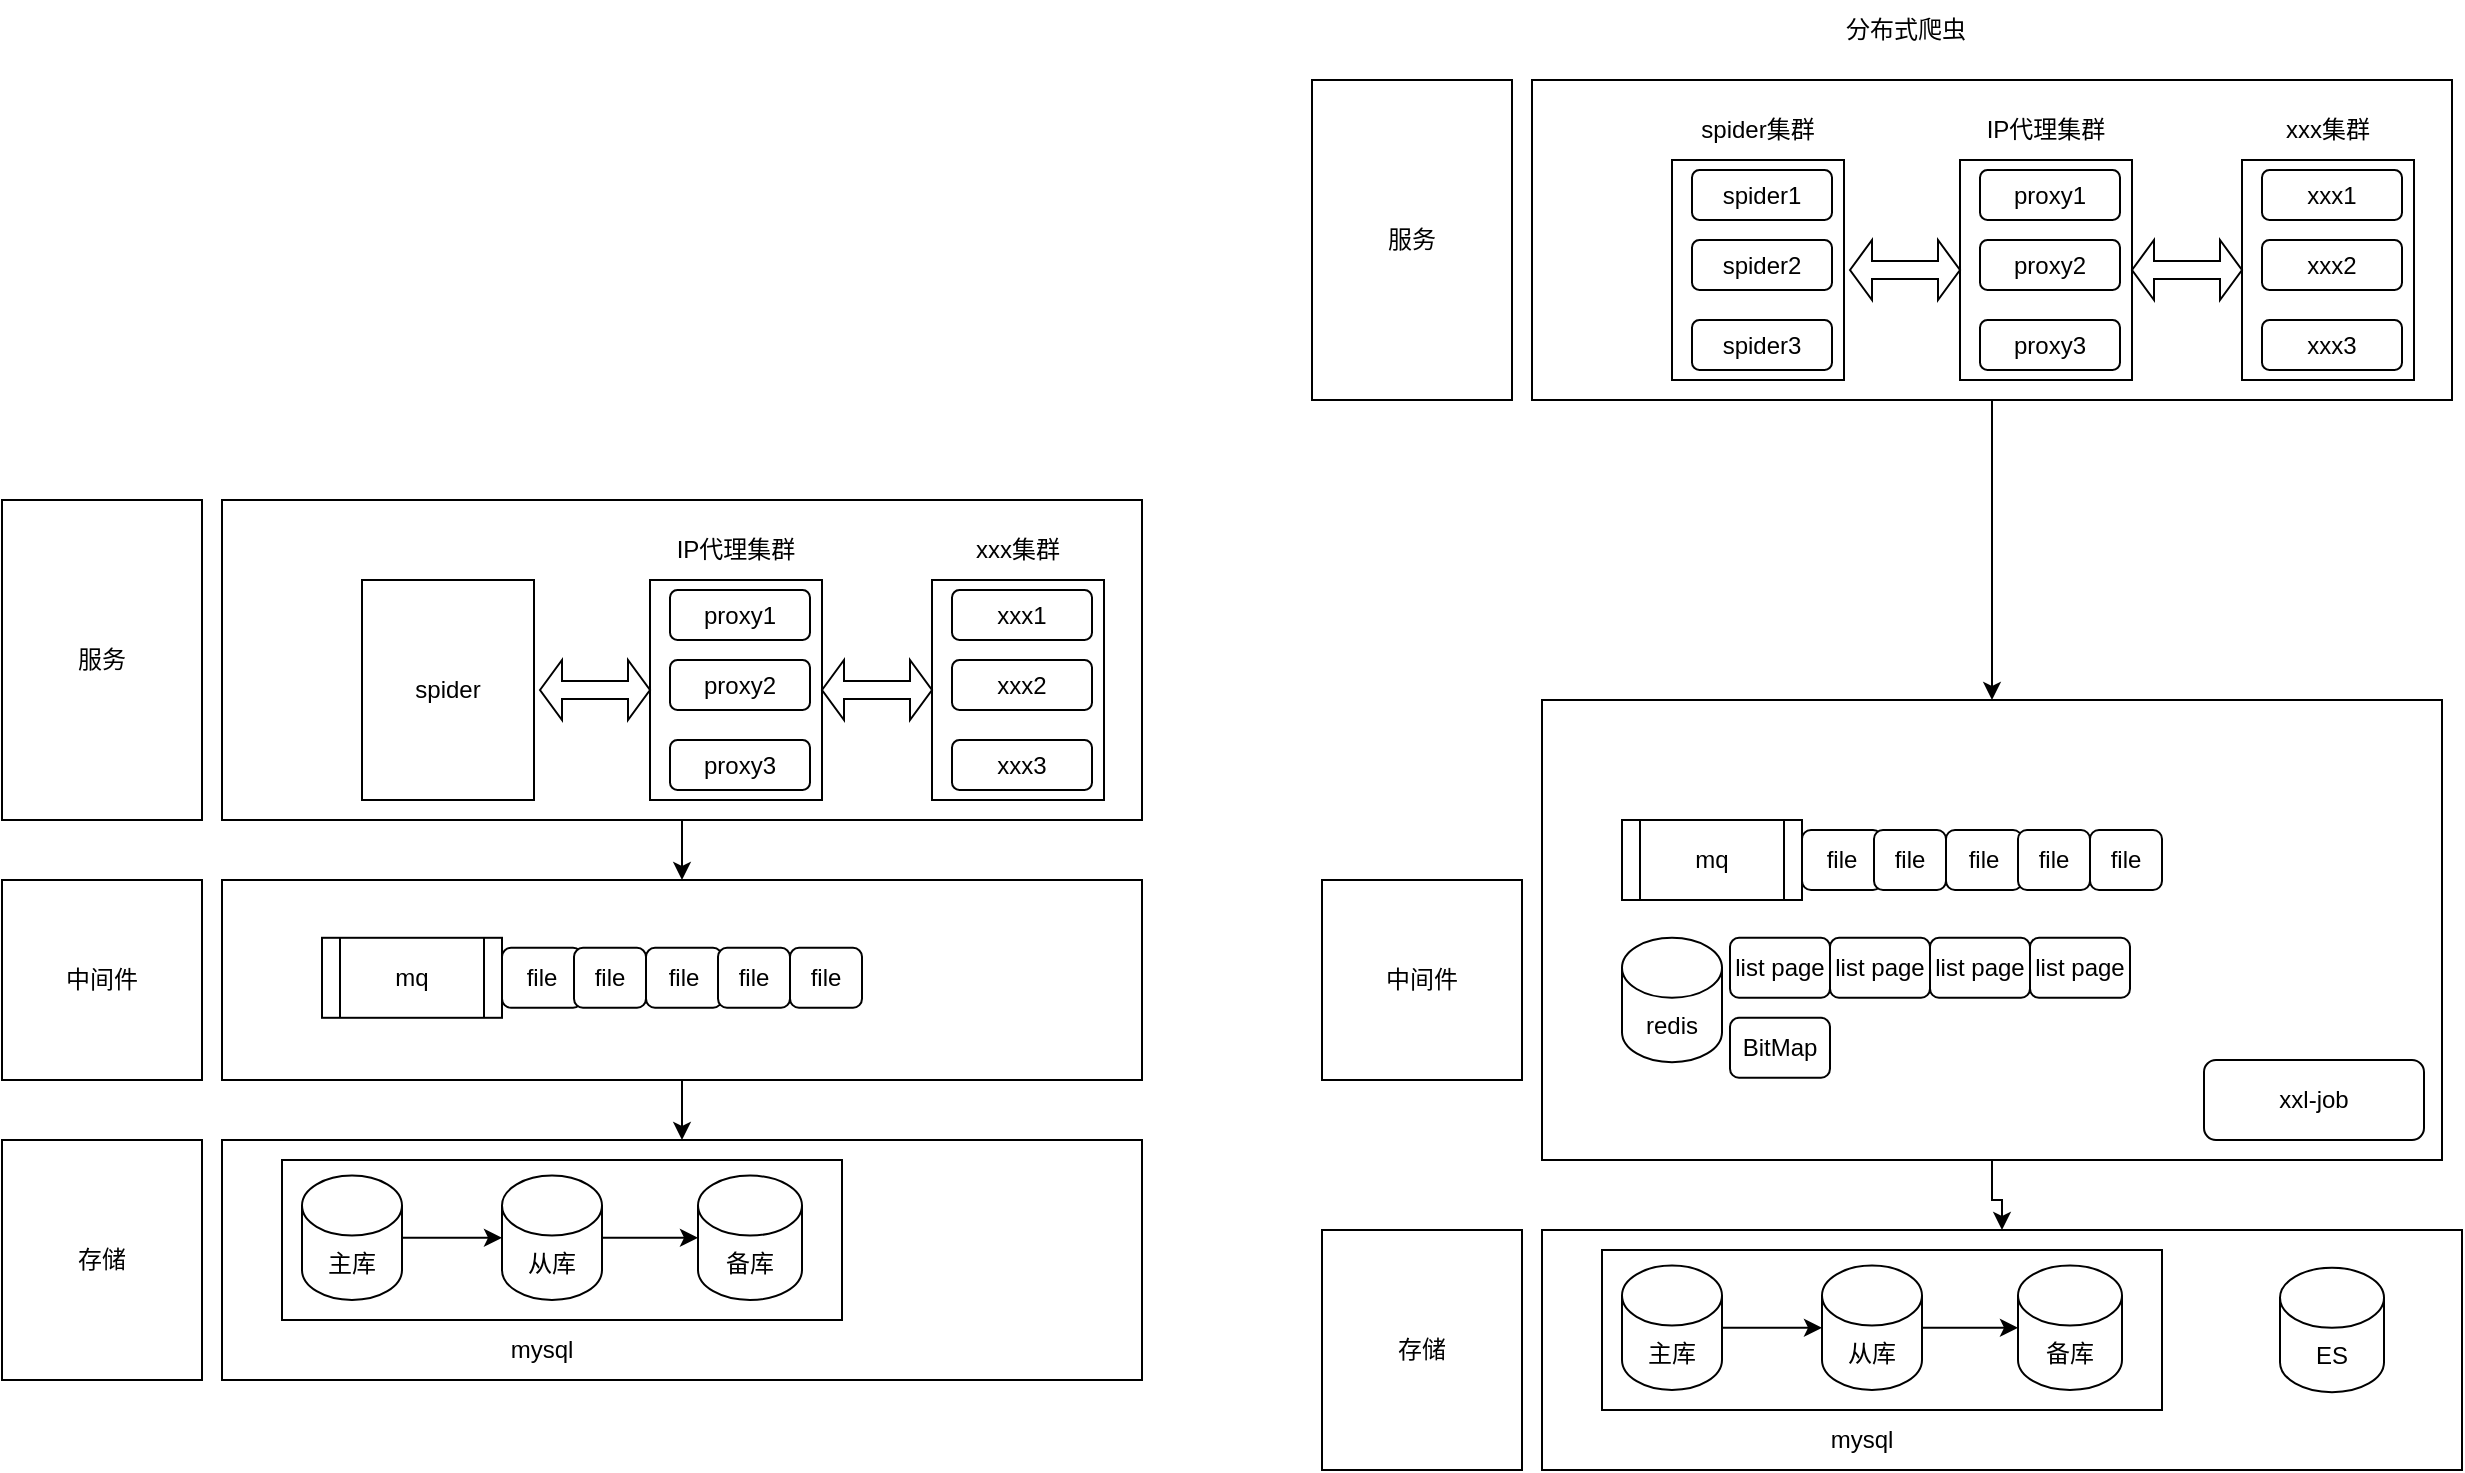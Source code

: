 <mxfile version="18.2.0" type="github">
  <diagram id="PfBPDpIyo2bPwcz3J0ad" name="第 1 页">
    <mxGraphModel dx="1422" dy="1931" grid="1" gridSize="10" guides="1" tooltips="1" connect="1" arrows="1" fold="1" page="1" pageScale="1" pageWidth="827" pageHeight="1169" math="0" shadow="0">
      <root>
        <mxCell id="0" />
        <mxCell id="1" parent="0" />
        <mxCell id="mA__yqEP0Z9pplXgvL4o-2" value="" style="rounded=0;whiteSpace=wrap;html=1;" vertex="1" parent="1">
          <mxGeometry x="160" y="460" width="460" height="120" as="geometry" />
        </mxCell>
        <mxCell id="mA__yqEP0Z9pplXgvL4o-6" value="" style="rounded=0;whiteSpace=wrap;html=1;" vertex="1" parent="1">
          <mxGeometry x="190" y="470" width="280" height="80" as="geometry" />
        </mxCell>
        <mxCell id="mA__yqEP0Z9pplXgvL4o-12" value="" style="edgeStyle=orthogonalEdgeStyle;rounded=0;orthogonalLoop=1;jettySize=auto;html=1;" edge="1" parent="1" source="mA__yqEP0Z9pplXgvL4o-7" target="mA__yqEP0Z9pplXgvL4o-8">
          <mxGeometry relative="1" as="geometry" />
        </mxCell>
        <mxCell id="mA__yqEP0Z9pplXgvL4o-7" value="主库" style="shape=cylinder3;whiteSpace=wrap;html=1;boundedLbl=1;backgroundOutline=1;size=15;" vertex="1" parent="1">
          <mxGeometry x="200" y="477.8" width="50" height="62.2" as="geometry" />
        </mxCell>
        <mxCell id="mA__yqEP0Z9pplXgvL4o-11" value="" style="edgeStyle=orthogonalEdgeStyle;rounded=0;orthogonalLoop=1;jettySize=auto;html=1;" edge="1" parent="1" source="mA__yqEP0Z9pplXgvL4o-8" target="mA__yqEP0Z9pplXgvL4o-10">
          <mxGeometry relative="1" as="geometry" />
        </mxCell>
        <mxCell id="mA__yqEP0Z9pplXgvL4o-8" value="从库" style="shape=cylinder3;whiteSpace=wrap;html=1;boundedLbl=1;backgroundOutline=1;size=15;" vertex="1" parent="1">
          <mxGeometry x="300" y="477.81" width="50" height="62.19" as="geometry" />
        </mxCell>
        <mxCell id="mA__yqEP0Z9pplXgvL4o-10" value="备库" style="shape=cylinder3;whiteSpace=wrap;html=1;boundedLbl=1;backgroundOutline=1;size=15;" vertex="1" parent="1">
          <mxGeometry x="398" y="477.81" width="52" height="62.19" as="geometry" />
        </mxCell>
        <mxCell id="mA__yqEP0Z9pplXgvL4o-52" style="edgeStyle=orthogonalEdgeStyle;rounded=0;orthogonalLoop=1;jettySize=auto;html=1;entryX=0.5;entryY=0;entryDx=0;entryDy=0;" edge="1" parent="1" source="mA__yqEP0Z9pplXgvL4o-14" target="mA__yqEP0Z9pplXgvL4o-42">
          <mxGeometry relative="1" as="geometry" />
        </mxCell>
        <mxCell id="mA__yqEP0Z9pplXgvL4o-14" value="" style="rounded=0;whiteSpace=wrap;html=1;" vertex="1" parent="1">
          <mxGeometry x="160" y="140" width="460" height="160" as="geometry" />
        </mxCell>
        <mxCell id="mA__yqEP0Z9pplXgvL4o-16" value="spider" style="rounded=0;whiteSpace=wrap;html=1;" vertex="1" parent="1">
          <mxGeometry x="230" y="180" width="86" height="110" as="geometry" />
        </mxCell>
        <mxCell id="mA__yqEP0Z9pplXgvL4o-23" value="服务" style="rounded=0;whiteSpace=wrap;html=1;" vertex="1" parent="1">
          <mxGeometry x="50" y="140" width="100" height="160" as="geometry" />
        </mxCell>
        <mxCell id="mA__yqEP0Z9pplXgvL4o-29" value="" style="rounded=0;whiteSpace=wrap;html=1;" vertex="1" parent="1">
          <mxGeometry x="374" y="180" width="86" height="110" as="geometry" />
        </mxCell>
        <mxCell id="mA__yqEP0Z9pplXgvL4o-30" value="proxy1" style="rounded=1;whiteSpace=wrap;html=1;" vertex="1" parent="1">
          <mxGeometry x="384" y="185" width="70" height="25" as="geometry" />
        </mxCell>
        <mxCell id="mA__yqEP0Z9pplXgvL4o-31" value="proxy2" style="rounded=1;whiteSpace=wrap;html=1;" vertex="1" parent="1">
          <mxGeometry x="384" y="220" width="70" height="25" as="geometry" />
        </mxCell>
        <mxCell id="mA__yqEP0Z9pplXgvL4o-32" value="proxy3" style="rounded=1;whiteSpace=wrap;html=1;" vertex="1" parent="1">
          <mxGeometry x="384" y="260" width="70" height="25" as="geometry" />
        </mxCell>
        <mxCell id="mA__yqEP0Z9pplXgvL4o-33" value="IP代理集群" style="text;html=1;strokeColor=none;fillColor=none;align=center;verticalAlign=middle;whiteSpace=wrap;rounded=0;" vertex="1" parent="1">
          <mxGeometry x="374" y="150" width="86" height="30" as="geometry" />
        </mxCell>
        <mxCell id="mA__yqEP0Z9pplXgvL4o-41" value="" style="shape=doubleArrow;whiteSpace=wrap;html=1;" vertex="1" parent="1">
          <mxGeometry x="319" y="220" width="55" height="30" as="geometry" />
        </mxCell>
        <mxCell id="mA__yqEP0Z9pplXgvL4o-51" style="edgeStyle=orthogonalEdgeStyle;rounded=0;orthogonalLoop=1;jettySize=auto;html=1;entryX=0.5;entryY=0;entryDx=0;entryDy=0;" edge="1" parent="1" source="mA__yqEP0Z9pplXgvL4o-42" target="mA__yqEP0Z9pplXgvL4o-2">
          <mxGeometry relative="1" as="geometry" />
        </mxCell>
        <mxCell id="mA__yqEP0Z9pplXgvL4o-42" value="" style="rounded=0;whiteSpace=wrap;html=1;" vertex="1" parent="1">
          <mxGeometry x="160" y="330" width="460" height="100" as="geometry" />
        </mxCell>
        <mxCell id="mA__yqEP0Z9pplXgvL4o-43" value="中间件" style="whiteSpace=wrap;html=1;aspect=fixed;" vertex="1" parent="1">
          <mxGeometry x="50" y="330" width="100" height="100" as="geometry" />
        </mxCell>
        <mxCell id="mA__yqEP0Z9pplXgvL4o-84" value="mysql" style="text;html=1;strokeColor=none;fillColor=none;align=center;verticalAlign=middle;whiteSpace=wrap;rounded=0;" vertex="1" parent="1">
          <mxGeometry x="290" y="550" width="60" height="30" as="geometry" />
        </mxCell>
        <mxCell id="mA__yqEP0Z9pplXgvL4o-88" value="存储" style="rounded=0;whiteSpace=wrap;html=1;" vertex="1" parent="1">
          <mxGeometry x="50" y="460" width="100" height="120" as="geometry" />
        </mxCell>
        <mxCell id="mA__yqEP0Z9pplXgvL4o-89" value="mq" style="shape=process;whiteSpace=wrap;html=1;backgroundOutline=1;" vertex="1" parent="1">
          <mxGeometry x="210" y="358.9" width="90" height="40" as="geometry" />
        </mxCell>
        <mxCell id="mA__yqEP0Z9pplXgvL4o-91" value="" style="rounded=0;whiteSpace=wrap;html=1;" vertex="1" parent="1">
          <mxGeometry x="515" y="180" width="86" height="110" as="geometry" />
        </mxCell>
        <mxCell id="mA__yqEP0Z9pplXgvL4o-92" value="xxx1" style="rounded=1;whiteSpace=wrap;html=1;" vertex="1" parent="1">
          <mxGeometry x="525" y="185" width="70" height="25" as="geometry" />
        </mxCell>
        <mxCell id="mA__yqEP0Z9pplXgvL4o-93" value="xxx2" style="rounded=1;whiteSpace=wrap;html=1;" vertex="1" parent="1">
          <mxGeometry x="525" y="220" width="70" height="25" as="geometry" />
        </mxCell>
        <mxCell id="mA__yqEP0Z9pplXgvL4o-94" value="xxx3" style="rounded=1;whiteSpace=wrap;html=1;" vertex="1" parent="1">
          <mxGeometry x="525" y="260" width="70" height="25" as="geometry" />
        </mxCell>
        <mxCell id="mA__yqEP0Z9pplXgvL4o-95" value="xxx集群" style="text;html=1;strokeColor=none;fillColor=none;align=center;verticalAlign=middle;whiteSpace=wrap;rounded=0;" vertex="1" parent="1">
          <mxGeometry x="515" y="150" width="86" height="30" as="geometry" />
        </mxCell>
        <mxCell id="mA__yqEP0Z9pplXgvL4o-97" value="" style="shape=doubleArrow;whiteSpace=wrap;html=1;" vertex="1" parent="1">
          <mxGeometry x="460" y="220" width="55" height="30" as="geometry" />
        </mxCell>
        <mxCell id="mA__yqEP0Z9pplXgvL4o-98" value="" style="rounded=0;whiteSpace=wrap;html=1;" vertex="1" parent="1">
          <mxGeometry x="820" y="505" width="460" height="120" as="geometry" />
        </mxCell>
        <mxCell id="mA__yqEP0Z9pplXgvL4o-99" value="" style="rounded=0;whiteSpace=wrap;html=1;" vertex="1" parent="1">
          <mxGeometry x="850" y="515" width="280" height="80" as="geometry" />
        </mxCell>
        <mxCell id="mA__yqEP0Z9pplXgvL4o-100" value="" style="edgeStyle=orthogonalEdgeStyle;rounded=0;orthogonalLoop=1;jettySize=auto;html=1;" edge="1" parent="1" source="mA__yqEP0Z9pplXgvL4o-101" target="mA__yqEP0Z9pplXgvL4o-103">
          <mxGeometry relative="1" as="geometry" />
        </mxCell>
        <mxCell id="mA__yqEP0Z9pplXgvL4o-101" value="主库" style="shape=cylinder3;whiteSpace=wrap;html=1;boundedLbl=1;backgroundOutline=1;size=15;" vertex="1" parent="1">
          <mxGeometry x="860" y="522.8" width="50" height="62.2" as="geometry" />
        </mxCell>
        <mxCell id="mA__yqEP0Z9pplXgvL4o-102" value="" style="edgeStyle=orthogonalEdgeStyle;rounded=0;orthogonalLoop=1;jettySize=auto;html=1;" edge="1" parent="1" source="mA__yqEP0Z9pplXgvL4o-103" target="mA__yqEP0Z9pplXgvL4o-104">
          <mxGeometry relative="1" as="geometry" />
        </mxCell>
        <mxCell id="mA__yqEP0Z9pplXgvL4o-103" value="从库" style="shape=cylinder3;whiteSpace=wrap;html=1;boundedLbl=1;backgroundOutline=1;size=15;" vertex="1" parent="1">
          <mxGeometry x="960" y="522.81" width="50" height="62.19" as="geometry" />
        </mxCell>
        <mxCell id="mA__yqEP0Z9pplXgvL4o-104" value="备库" style="shape=cylinder3;whiteSpace=wrap;html=1;boundedLbl=1;backgroundOutline=1;size=15;" vertex="1" parent="1">
          <mxGeometry x="1058" y="522.81" width="52" height="62.19" as="geometry" />
        </mxCell>
        <mxCell id="mA__yqEP0Z9pplXgvL4o-105" style="edgeStyle=orthogonalEdgeStyle;rounded=0;orthogonalLoop=1;jettySize=auto;html=1;entryX=0.5;entryY=0;entryDx=0;entryDy=0;" edge="1" parent="1" source="mA__yqEP0Z9pplXgvL4o-106" target="mA__yqEP0Z9pplXgvL4o-120">
          <mxGeometry relative="1" as="geometry" />
        </mxCell>
        <mxCell id="mA__yqEP0Z9pplXgvL4o-106" value="" style="rounded=0;whiteSpace=wrap;html=1;" vertex="1" parent="1">
          <mxGeometry x="815" y="-70" width="460" height="160" as="geometry" />
        </mxCell>
        <mxCell id="mA__yqEP0Z9pplXgvL4o-107" value="" style="rounded=0;whiteSpace=wrap;html=1;" vertex="1" parent="1">
          <mxGeometry x="885" y="-30" width="86" height="110" as="geometry" />
        </mxCell>
        <mxCell id="mA__yqEP0Z9pplXgvL4o-108" value="服务" style="rounded=0;whiteSpace=wrap;html=1;" vertex="1" parent="1">
          <mxGeometry x="705" y="-70" width="100" height="160" as="geometry" />
        </mxCell>
        <mxCell id="mA__yqEP0Z9pplXgvL4o-109" value="spider1" style="rounded=1;whiteSpace=wrap;html=1;" vertex="1" parent="1">
          <mxGeometry x="895" y="-25" width="70" height="25" as="geometry" />
        </mxCell>
        <mxCell id="mA__yqEP0Z9pplXgvL4o-110" value="spider2" style="rounded=1;whiteSpace=wrap;html=1;" vertex="1" parent="1">
          <mxGeometry x="895" y="10" width="70" height="25" as="geometry" />
        </mxCell>
        <mxCell id="mA__yqEP0Z9pplXgvL4o-111" value="spider3" style="rounded=1;whiteSpace=wrap;html=1;" vertex="1" parent="1">
          <mxGeometry x="895" y="50" width="70" height="25" as="geometry" />
        </mxCell>
        <mxCell id="mA__yqEP0Z9pplXgvL4o-112" value="spider集群" style="text;html=1;strokeColor=none;fillColor=none;align=center;verticalAlign=middle;whiteSpace=wrap;rounded=0;" vertex="1" parent="1">
          <mxGeometry x="885" y="-60" width="86" height="30" as="geometry" />
        </mxCell>
        <mxCell id="mA__yqEP0Z9pplXgvL4o-113" value="" style="rounded=0;whiteSpace=wrap;html=1;" vertex="1" parent="1">
          <mxGeometry x="1029" y="-30" width="86" height="110" as="geometry" />
        </mxCell>
        <mxCell id="mA__yqEP0Z9pplXgvL4o-114" value="proxy1" style="rounded=1;whiteSpace=wrap;html=1;" vertex="1" parent="1">
          <mxGeometry x="1039" y="-25" width="70" height="25" as="geometry" />
        </mxCell>
        <mxCell id="mA__yqEP0Z9pplXgvL4o-115" value="proxy2" style="rounded=1;whiteSpace=wrap;html=1;" vertex="1" parent="1">
          <mxGeometry x="1039" y="10" width="70" height="25" as="geometry" />
        </mxCell>
        <mxCell id="mA__yqEP0Z9pplXgvL4o-116" value="proxy3" style="rounded=1;whiteSpace=wrap;html=1;" vertex="1" parent="1">
          <mxGeometry x="1039" y="50" width="70" height="25" as="geometry" />
        </mxCell>
        <mxCell id="mA__yqEP0Z9pplXgvL4o-117" value="IP代理集群" style="text;html=1;strokeColor=none;fillColor=none;align=center;verticalAlign=middle;whiteSpace=wrap;rounded=0;" vertex="1" parent="1">
          <mxGeometry x="1029" y="-60" width="86" height="30" as="geometry" />
        </mxCell>
        <mxCell id="mA__yqEP0Z9pplXgvL4o-118" value="" style="shape=doubleArrow;whiteSpace=wrap;html=1;" vertex="1" parent="1">
          <mxGeometry x="974" y="10" width="55" height="30" as="geometry" />
        </mxCell>
        <mxCell id="mA__yqEP0Z9pplXgvL4o-119" style="edgeStyle=orthogonalEdgeStyle;rounded=0;orthogonalLoop=1;jettySize=auto;html=1;entryX=0.5;entryY=0;entryDx=0;entryDy=0;" edge="1" parent="1" source="mA__yqEP0Z9pplXgvL4o-120" target="mA__yqEP0Z9pplXgvL4o-98">
          <mxGeometry relative="1" as="geometry" />
        </mxCell>
        <mxCell id="mA__yqEP0Z9pplXgvL4o-120" value="" style="rounded=0;whiteSpace=wrap;html=1;" vertex="1" parent="1">
          <mxGeometry x="820" y="240" width="450" height="230" as="geometry" />
        </mxCell>
        <mxCell id="mA__yqEP0Z9pplXgvL4o-121" value="中间件" style="whiteSpace=wrap;html=1;aspect=fixed;" vertex="1" parent="1">
          <mxGeometry x="710" y="330" width="100" height="100" as="geometry" />
        </mxCell>
        <mxCell id="mA__yqEP0Z9pplXgvL4o-122" value="redis" style="shape=cylinder3;whiteSpace=wrap;html=1;boundedLbl=1;backgroundOutline=1;size=15;" vertex="1" parent="1">
          <mxGeometry x="860" y="358.9" width="50" height="62.2" as="geometry" />
        </mxCell>
        <mxCell id="mA__yqEP0Z9pplXgvL4o-123" value="mysql" style="text;html=1;strokeColor=none;fillColor=none;align=center;verticalAlign=middle;whiteSpace=wrap;rounded=0;" vertex="1" parent="1">
          <mxGeometry x="950" y="595" width="60" height="30" as="geometry" />
        </mxCell>
        <mxCell id="mA__yqEP0Z9pplXgvL4o-124" value="存储" style="rounded=0;whiteSpace=wrap;html=1;" vertex="1" parent="1">
          <mxGeometry x="710" y="505" width="100" height="120" as="geometry" />
        </mxCell>
        <mxCell id="mA__yqEP0Z9pplXgvL4o-126" value="xxl-job" style="rounded=1;whiteSpace=wrap;html=1;" vertex="1" parent="1">
          <mxGeometry x="1151" y="420" width="110" height="40" as="geometry" />
        </mxCell>
        <mxCell id="mA__yqEP0Z9pplXgvL4o-127" value="" style="rounded=0;whiteSpace=wrap;html=1;" vertex="1" parent="1">
          <mxGeometry x="1170" y="-30" width="86" height="110" as="geometry" />
        </mxCell>
        <mxCell id="mA__yqEP0Z9pplXgvL4o-128" value="xxx1" style="rounded=1;whiteSpace=wrap;html=1;" vertex="1" parent="1">
          <mxGeometry x="1180" y="-25" width="70" height="25" as="geometry" />
        </mxCell>
        <mxCell id="mA__yqEP0Z9pplXgvL4o-129" value="xxx2" style="rounded=1;whiteSpace=wrap;html=1;" vertex="1" parent="1">
          <mxGeometry x="1180" y="10" width="70" height="25" as="geometry" />
        </mxCell>
        <mxCell id="mA__yqEP0Z9pplXgvL4o-130" value="xxx3" style="rounded=1;whiteSpace=wrap;html=1;" vertex="1" parent="1">
          <mxGeometry x="1180" y="50" width="70" height="25" as="geometry" />
        </mxCell>
        <mxCell id="mA__yqEP0Z9pplXgvL4o-131" value="xxx集群" style="text;html=1;strokeColor=none;fillColor=none;align=center;verticalAlign=middle;whiteSpace=wrap;rounded=0;" vertex="1" parent="1">
          <mxGeometry x="1170" y="-60" width="86" height="30" as="geometry" />
        </mxCell>
        <mxCell id="mA__yqEP0Z9pplXgvL4o-132" value="" style="shape=doubleArrow;whiteSpace=wrap;html=1;" vertex="1" parent="1">
          <mxGeometry x="1115" y="10" width="55" height="30" as="geometry" />
        </mxCell>
        <mxCell id="mA__yqEP0Z9pplXgvL4o-133" value="ES" style="shape=cylinder3;whiteSpace=wrap;html=1;boundedLbl=1;backgroundOutline=1;size=15;" vertex="1" parent="1">
          <mxGeometry x="1189" y="523.91" width="52" height="62.19" as="geometry" />
        </mxCell>
        <mxCell id="mA__yqEP0Z9pplXgvL4o-134" value="分布式爬虫" style="text;html=1;strokeColor=none;fillColor=none;align=center;verticalAlign=middle;whiteSpace=wrap;rounded=0;" vertex="1" parent="1">
          <mxGeometry x="958.5" y="-110" width="86" height="30" as="geometry" />
        </mxCell>
        <mxCell id="mA__yqEP0Z9pplXgvL4o-137" value="file" style="rounded=1;whiteSpace=wrap;html=1;" vertex="1" parent="1">
          <mxGeometry x="300" y="363.9" width="40" height="30" as="geometry" />
        </mxCell>
        <mxCell id="mA__yqEP0Z9pplXgvL4o-138" value="&lt;span style=&quot;&quot;&gt;file&lt;/span&gt;" style="rounded=1;whiteSpace=wrap;html=1;" vertex="1" parent="1">
          <mxGeometry x="336" y="363.9" width="36" height="30" as="geometry" />
        </mxCell>
        <mxCell id="mA__yqEP0Z9pplXgvL4o-139" value="&lt;span style=&quot;&quot;&gt;file&lt;/span&gt;" style="rounded=1;whiteSpace=wrap;html=1;" vertex="1" parent="1">
          <mxGeometry x="372" y="363.9" width="38" height="30" as="geometry" />
        </mxCell>
        <mxCell id="mA__yqEP0Z9pplXgvL4o-142" value="&lt;span style=&quot;&quot;&gt;file&lt;/span&gt;" style="rounded=1;whiteSpace=wrap;html=1;" vertex="1" parent="1">
          <mxGeometry x="408" y="363.9" width="36" height="30" as="geometry" />
        </mxCell>
        <mxCell id="mA__yqEP0Z9pplXgvL4o-143" value="&lt;span style=&quot;&quot;&gt;file&lt;/span&gt;" style="rounded=1;whiteSpace=wrap;html=1;" vertex="1" parent="1">
          <mxGeometry x="444" y="363.9" width="36" height="30" as="geometry" />
        </mxCell>
        <mxCell id="mA__yqEP0Z9pplXgvL4o-152" value="mq" style="shape=process;whiteSpace=wrap;html=1;backgroundOutline=1;" vertex="1" parent="1">
          <mxGeometry x="860" y="300" width="90" height="40" as="geometry" />
        </mxCell>
        <mxCell id="mA__yqEP0Z9pplXgvL4o-153" value="file" style="rounded=1;whiteSpace=wrap;html=1;" vertex="1" parent="1">
          <mxGeometry x="950" y="305" width="40" height="30" as="geometry" />
        </mxCell>
        <mxCell id="mA__yqEP0Z9pplXgvL4o-154" value="&lt;span style=&quot;&quot;&gt;file&lt;/span&gt;" style="rounded=1;whiteSpace=wrap;html=1;" vertex="1" parent="1">
          <mxGeometry x="986" y="305" width="36" height="30" as="geometry" />
        </mxCell>
        <mxCell id="mA__yqEP0Z9pplXgvL4o-155" value="&lt;span style=&quot;&quot;&gt;file&lt;/span&gt;" style="rounded=1;whiteSpace=wrap;html=1;" vertex="1" parent="1">
          <mxGeometry x="1022" y="305" width="38" height="30" as="geometry" />
        </mxCell>
        <mxCell id="mA__yqEP0Z9pplXgvL4o-156" value="&lt;span style=&quot;&quot;&gt;file&lt;/span&gt;" style="rounded=1;whiteSpace=wrap;html=1;" vertex="1" parent="1">
          <mxGeometry x="1058" y="305" width="36" height="30" as="geometry" />
        </mxCell>
        <mxCell id="mA__yqEP0Z9pplXgvL4o-157" value="&lt;span style=&quot;&quot;&gt;file&lt;/span&gt;" style="rounded=1;whiteSpace=wrap;html=1;" vertex="1" parent="1">
          <mxGeometry x="1094" y="305" width="36" height="30" as="geometry" />
        </mxCell>
        <mxCell id="mA__yqEP0Z9pplXgvL4o-158" value="list page" style="rounded=1;whiteSpace=wrap;html=1;" vertex="1" parent="1">
          <mxGeometry x="914" y="358.9" width="50" height="30" as="geometry" />
        </mxCell>
        <mxCell id="mA__yqEP0Z9pplXgvL4o-168" value="list page" style="rounded=1;whiteSpace=wrap;html=1;" vertex="1" parent="1">
          <mxGeometry x="964" y="358.9" width="50" height="30" as="geometry" />
        </mxCell>
        <mxCell id="mA__yqEP0Z9pplXgvL4o-169" value="list page" style="rounded=1;whiteSpace=wrap;html=1;" vertex="1" parent="1">
          <mxGeometry x="1014" y="358.9" width="50" height="30" as="geometry" />
        </mxCell>
        <mxCell id="mA__yqEP0Z9pplXgvL4o-170" value="list page" style="rounded=1;whiteSpace=wrap;html=1;" vertex="1" parent="1">
          <mxGeometry x="1064" y="358.9" width="50" height="30" as="geometry" />
        </mxCell>
        <mxCell id="mA__yqEP0Z9pplXgvL4o-171" value="BitMap" style="rounded=1;whiteSpace=wrap;html=1;" vertex="1" parent="1">
          <mxGeometry x="914" y="398.9" width="50" height="30" as="geometry" />
        </mxCell>
      </root>
    </mxGraphModel>
  </diagram>
</mxfile>
